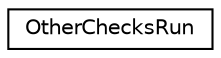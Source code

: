 digraph "Graphical Class Hierarchy"
{
 // LATEX_PDF_SIZE
  edge [fontname="Helvetica",fontsize="10",labelfontname="Helvetica",labelfontsize="10"];
  node [fontname="Helvetica",fontsize="10",shape=record];
  rankdir="LR";
  Node0 [label="OtherChecksRun",height=0.2,width=0.4,color="black", fillcolor="white", style="filled",URL="$classformat__code_1_1_other_checks_run.xhtml",tooltip=" "];
}
